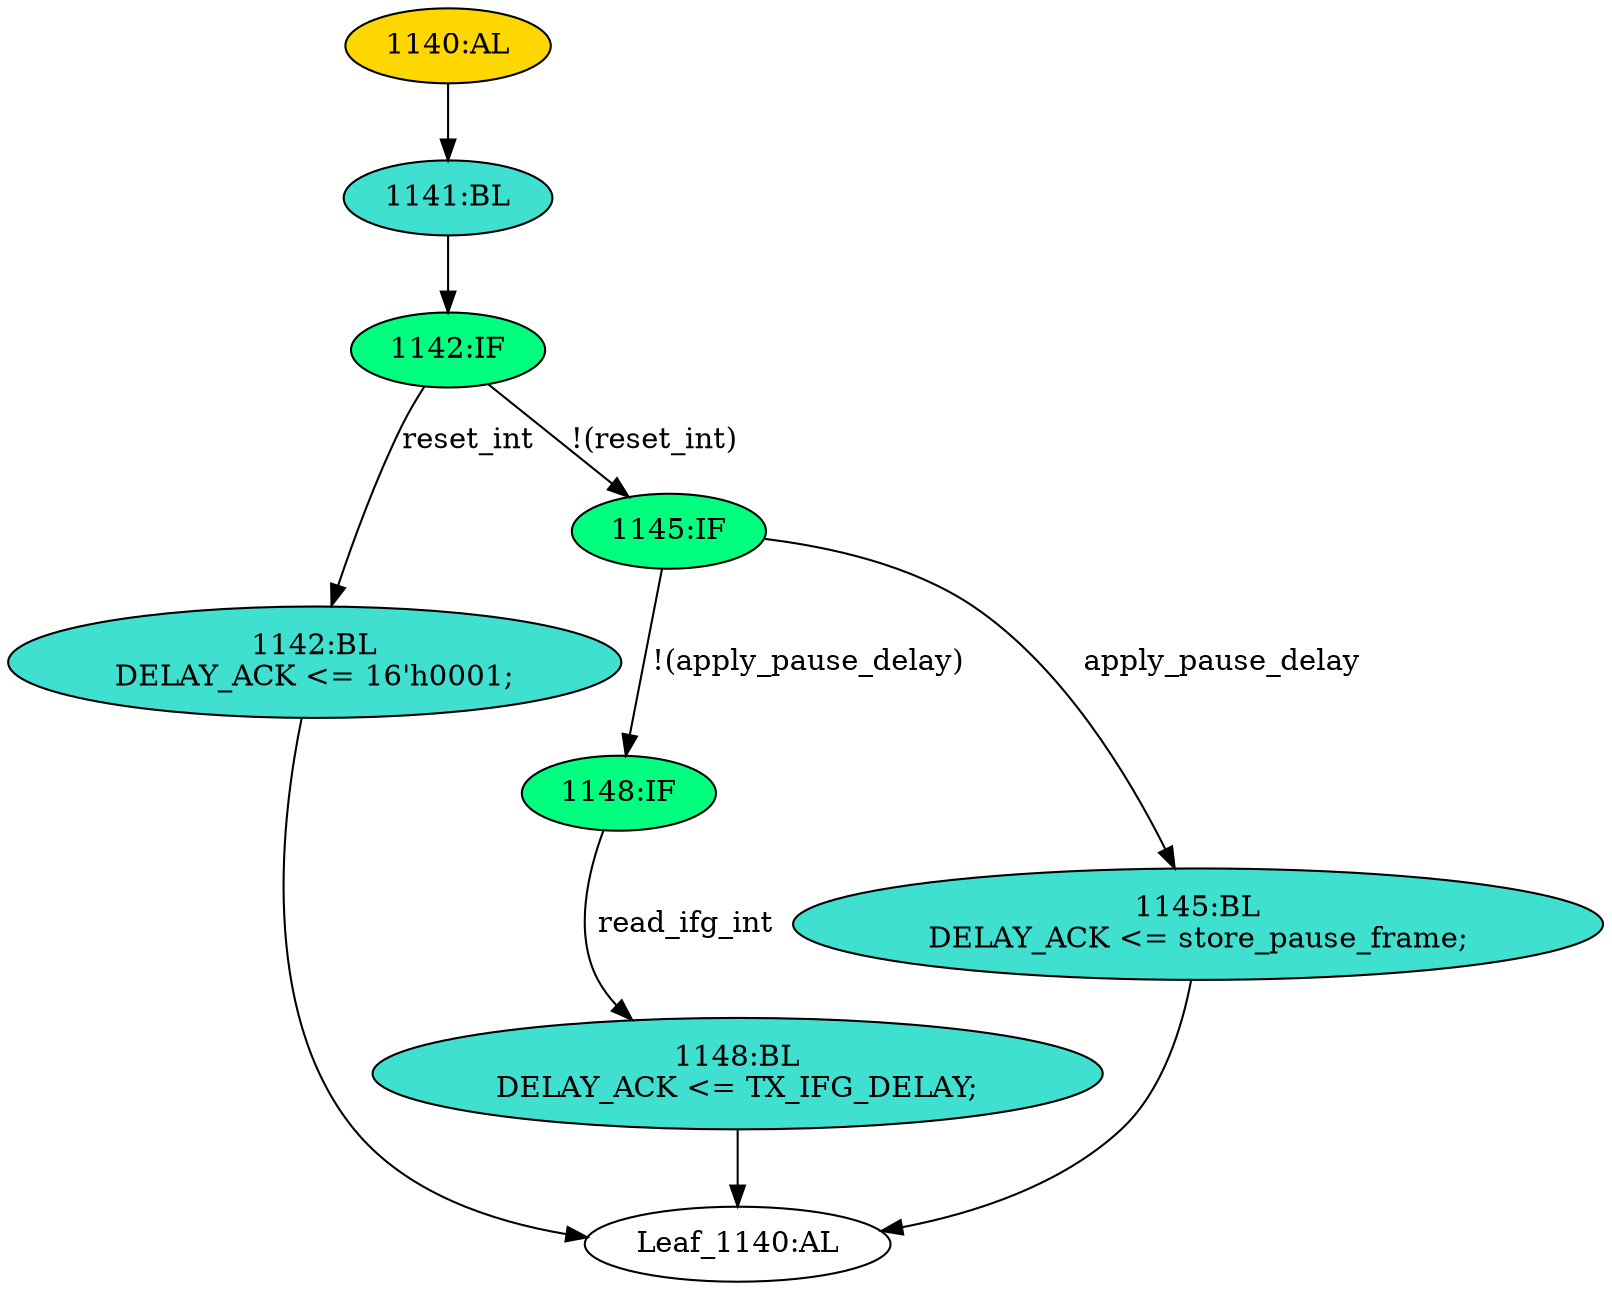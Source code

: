 strict digraph "" {
	node [label="\N"];
	"1140:AL"	 [ast="<pyverilog.vparser.ast.Always object at 0x7f2e12ff1050>",
		clk_sens=True,
		fillcolor=gold,
		label="1140:AL",
		sens="['TX_CLK', 'reset_int']",
		statements="[]",
		style=filled,
		typ=Always,
		use_var="['TX_IFG_DELAY', 'reset_int', 'store_pause_frame', 'apply_pause_delay', 'read_ifg_int']"];
	"1141:BL"	 [ast="<pyverilog.vparser.ast.Block object at 0x7f2e12ff1190>",
		fillcolor=turquoise,
		label="1141:BL",
		statements="[]",
		style=filled,
		typ=Block];
	"1140:AL" -> "1141:BL"	 [cond="[]",
		lineno=None];
	"1142:IF"	 [ast="<pyverilog.vparser.ast.IfStatement object at 0x7f2e12ff1210>",
		fillcolor=springgreen,
		label="1142:IF",
		statements="[]",
		style=filled,
		typ=IfStatement];
	"1142:BL"	 [ast="<pyverilog.vparser.ast.Block object at 0x7f2e12ff1650>",
		fillcolor=turquoise,
		label="1142:BL
DELAY_ACK <= 16'h0001;",
		statements="[<pyverilog.vparser.ast.NonblockingSubstitution object at 0x7f2e12ff1690>]",
		style=filled,
		typ=Block];
	"1142:IF" -> "1142:BL"	 [cond="['reset_int']",
		label=reset_int,
		lineno=1142];
	"1145:IF"	 [ast="<pyverilog.vparser.ast.IfStatement object at 0x7f2e12ff1250>",
		fillcolor=springgreen,
		label="1145:IF",
		statements="[]",
		style=filled,
		typ=IfStatement];
	"1142:IF" -> "1145:IF"	 [cond="['reset_int']",
		label="!(reset_int)",
		lineno=1142];
	"1141:BL" -> "1142:IF"	 [cond="[]",
		lineno=None];
	"1148:IF"	 [ast="<pyverilog.vparser.ast.IfStatement object at 0x7f2e12ff12d0>",
		fillcolor=springgreen,
		label="1148:IF",
		statements="[]",
		style=filled,
		typ=IfStatement];
	"1148:BL"	 [ast="<pyverilog.vparser.ast.Block object at 0x7f2e12ff1290>",
		fillcolor=turquoise,
		label="1148:BL
DELAY_ACK <= TX_IFG_DELAY;",
		statements="[<pyverilog.vparser.ast.NonblockingSubstitution object at 0x7f2e12ff1310>]",
		style=filled,
		typ=Block];
	"1148:IF" -> "1148:BL"	 [cond="['read_ifg_int']",
		label=read_ifg_int,
		lineno=1148];
	"Leaf_1140:AL"	 [def_var="['DELAY_ACK']",
		label="Leaf_1140:AL"];
	"1142:BL" -> "Leaf_1140:AL"	 [cond="[]",
		lineno=None];
	"1145:IF" -> "1148:IF"	 [cond="['apply_pause_delay']",
		label="!(apply_pause_delay)",
		lineno=1145];
	"1145:BL"	 [ast="<pyverilog.vparser.ast.Block object at 0x7f2e12ff1490>",
		fillcolor=turquoise,
		label="1145:BL
DELAY_ACK <= store_pause_frame;",
		statements="[<pyverilog.vparser.ast.NonblockingSubstitution object at 0x7f2e12ff14d0>]",
		style=filled,
		typ=Block];
	"1145:IF" -> "1145:BL"	 [cond="['apply_pause_delay']",
		label=apply_pause_delay,
		lineno=1145];
	"1145:BL" -> "Leaf_1140:AL"	 [cond="[]",
		lineno=None];
	"1148:BL" -> "Leaf_1140:AL"	 [cond="[]",
		lineno=None];
}
